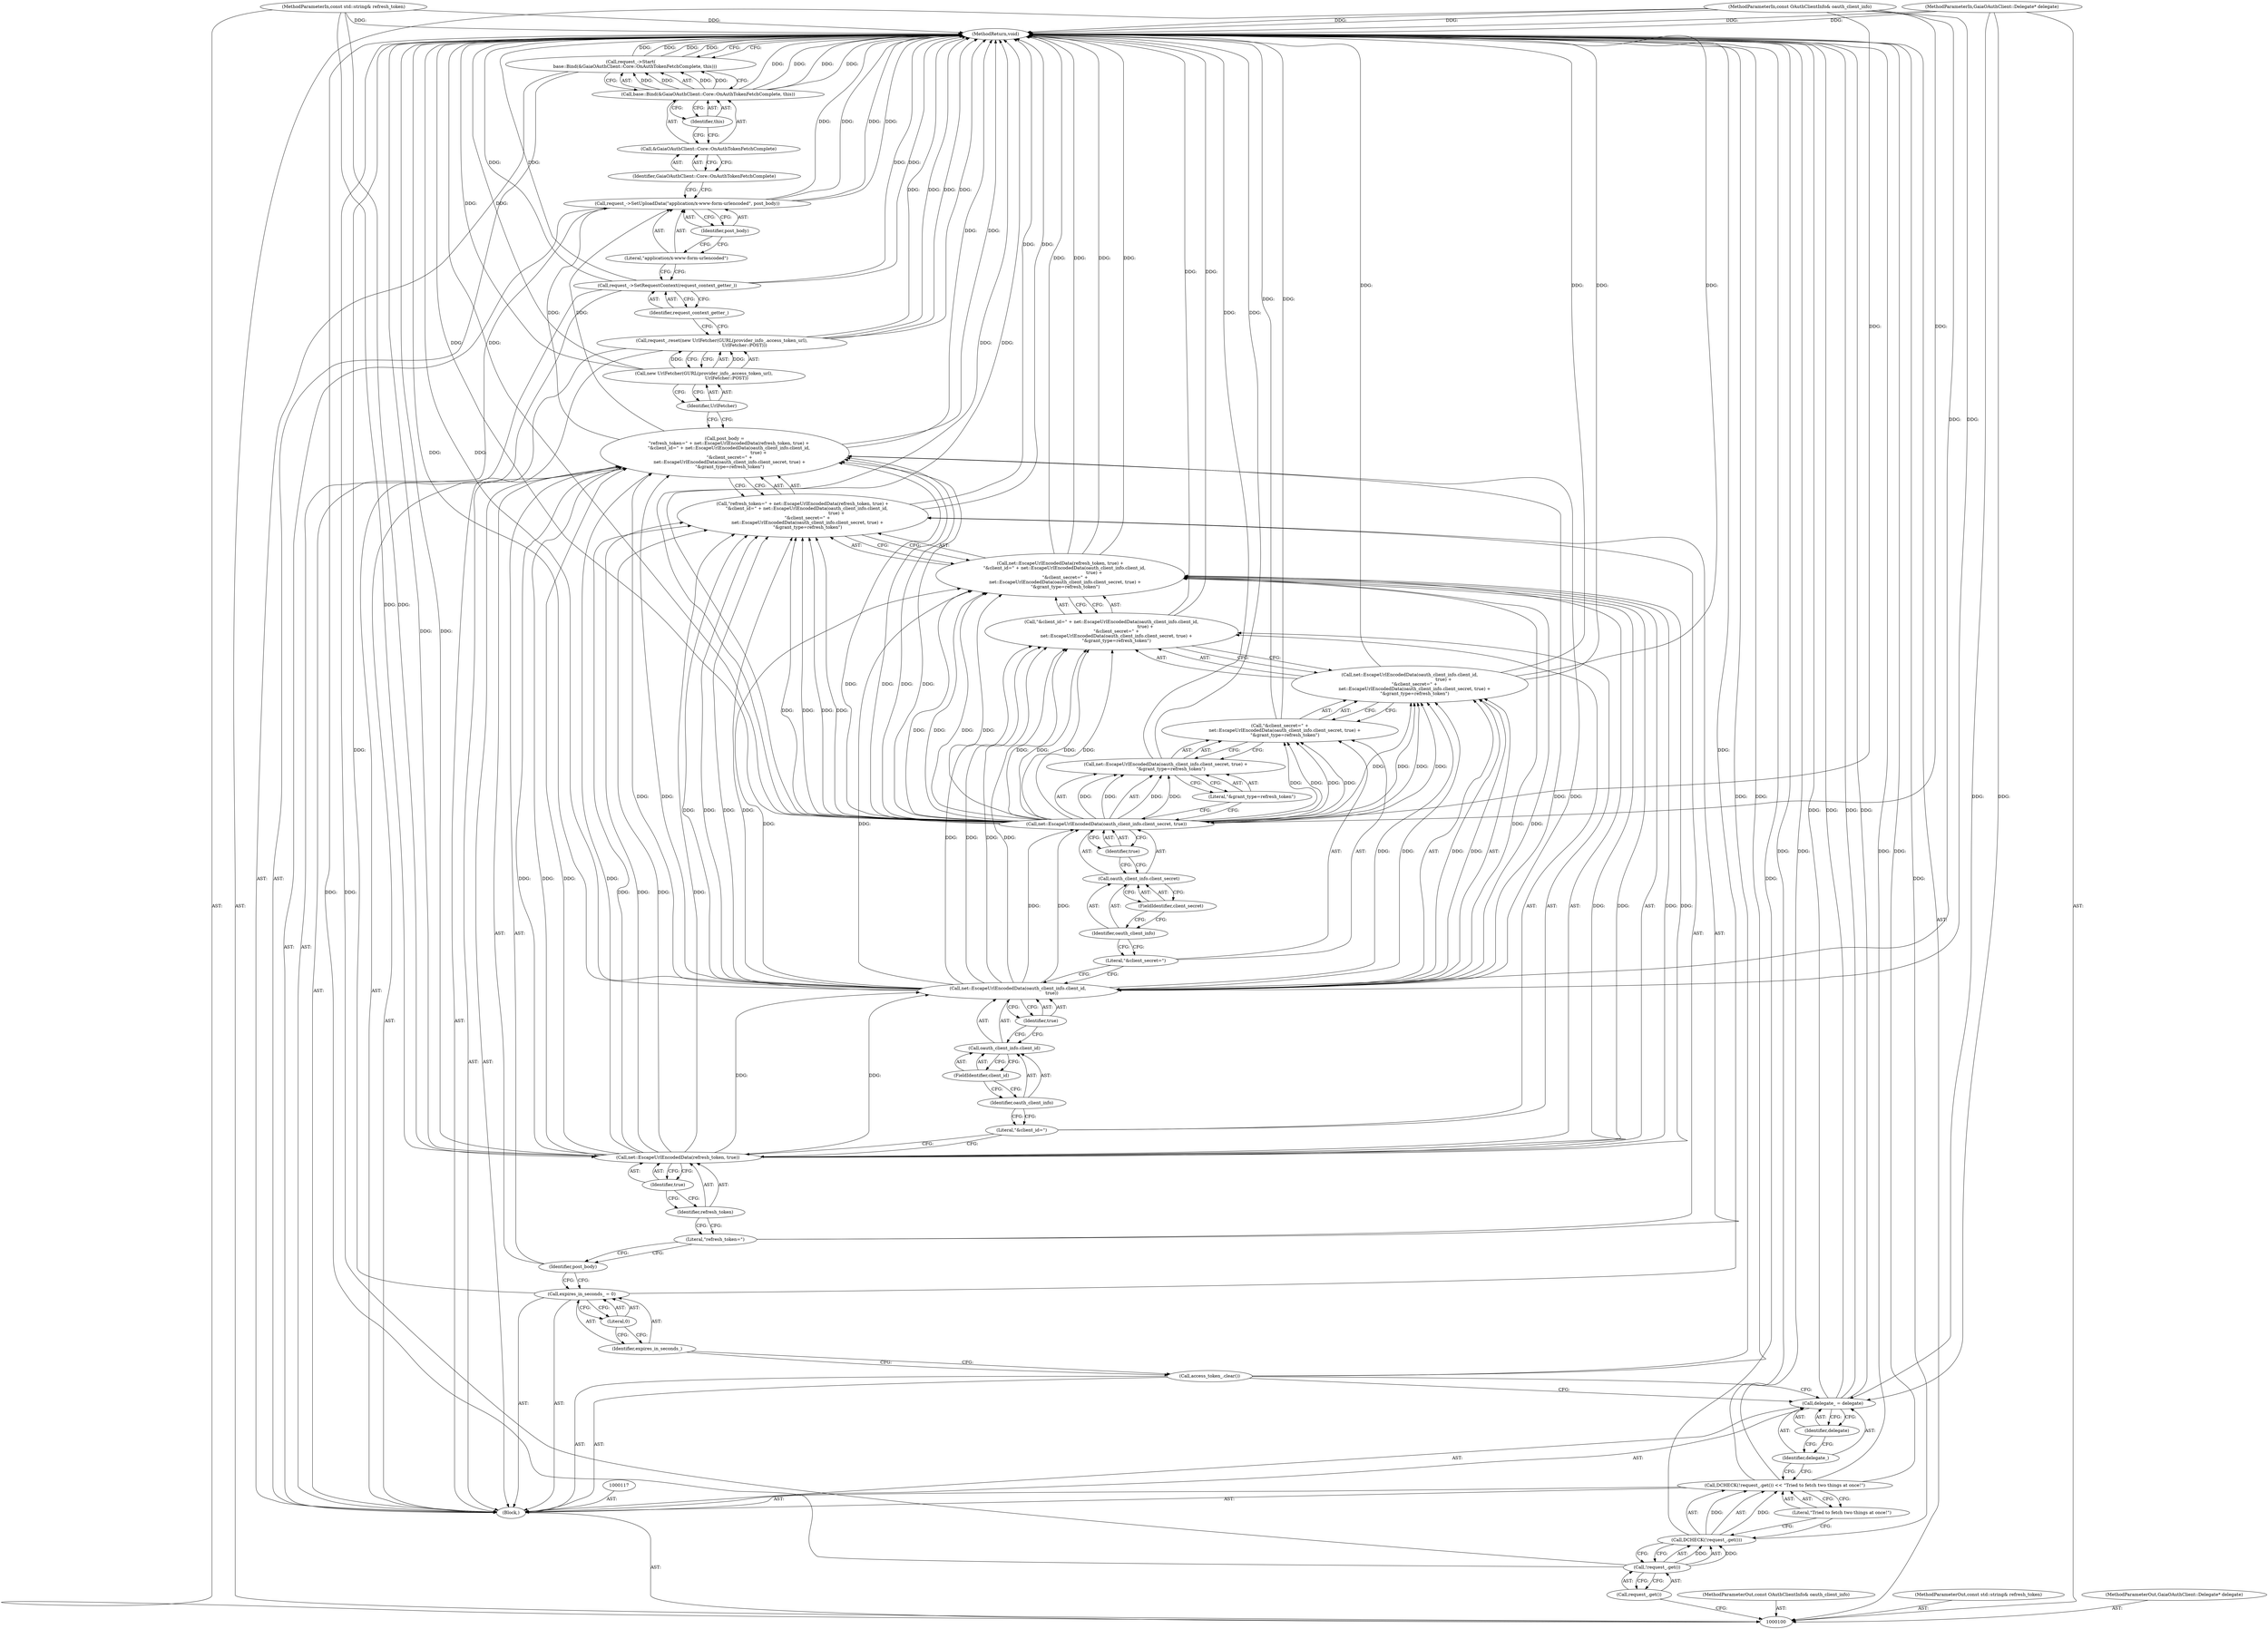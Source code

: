 digraph "1_Chrome_7cf563aba8f4b3bab68e9bfe43824d952241dcf7_3" {
"1000156" [label="(MethodReturn,void)"];
"1000114" [label="(Call,expires_in_seconds_ = 0)"];
"1000115" [label="(Identifier,expires_in_seconds_)"];
"1000116" [label="(Literal,0)"];
"1000118" [label="(Call,post_body =\n      \"refresh_token=\" + net::EscapeUrlEncodedData(refresh_token, true) +\n      \"&client_id=\" + net::EscapeUrlEncodedData(oauth_client_info.client_id,\n                                                true) +\n       \"&client_secret=\" +\n       net::EscapeUrlEncodedData(oauth_client_info.client_secret, true) +\n       \"&grant_type=refresh_token\")"];
"1000119" [label="(Identifier,post_body)"];
"1000122" [label="(Call,net::EscapeUrlEncodedData(refresh_token, true) +\n      \"&client_id=\" + net::EscapeUrlEncodedData(oauth_client_info.client_id,\n                                                true) +\n       \"&client_secret=\" +\n       net::EscapeUrlEncodedData(oauth_client_info.client_secret, true) +\n       \"&grant_type=refresh_token\")"];
"1000123" [label="(Call,net::EscapeUrlEncodedData(refresh_token, true))"];
"1000124" [label="(Identifier,refresh_token)"];
"1000120" [label="(Call,\"refresh_token=\" + net::EscapeUrlEncodedData(refresh_token, true) +\n      \"&client_id=\" + net::EscapeUrlEncodedData(oauth_client_info.client_id,\n                                                true) +\n       \"&client_secret=\" +\n       net::EscapeUrlEncodedData(oauth_client_info.client_secret, true) +\n       \"&grant_type=refresh_token\")"];
"1000121" [label="(Literal,\"refresh_token=\")"];
"1000125" [label="(Identifier,true)"];
"1000128" [label="(Call,net::EscapeUrlEncodedData(oauth_client_info.client_id,\n                                                true) +\n       \"&client_secret=\" +\n       net::EscapeUrlEncodedData(oauth_client_info.client_secret, true) +\n       \"&grant_type=refresh_token\")"];
"1000129" [label="(Call,net::EscapeUrlEncodedData(oauth_client_info.client_id,\n                                                true))"];
"1000130" [label="(Call,oauth_client_info.client_id)"];
"1000131" [label="(Identifier,oauth_client_info)"];
"1000126" [label="(Call,\"&client_id=\" + net::EscapeUrlEncodedData(oauth_client_info.client_id,\n                                                true) +\n       \"&client_secret=\" +\n       net::EscapeUrlEncodedData(oauth_client_info.client_secret, true) +\n       \"&grant_type=refresh_token\")"];
"1000127" [label="(Literal,\"&client_id=\")"];
"1000132" [label="(FieldIdentifier,client_id)"];
"1000133" [label="(Identifier,true)"];
"1000134" [label="(Call,\"&client_secret=\" +\n       net::EscapeUrlEncodedData(oauth_client_info.client_secret, true) +\n       \"&grant_type=refresh_token\")"];
"1000135" [label="(Literal,\"&client_secret=\")"];
"1000138" [label="(Call,oauth_client_info.client_secret)"];
"1000139" [label="(Identifier,oauth_client_info)"];
"1000140" [label="(FieldIdentifier,client_secret)"];
"1000141" [label="(Identifier,true)"];
"1000136" [label="(Call,net::EscapeUrlEncodedData(oauth_client_info.client_secret, true) +\n       \"&grant_type=refresh_token\")"];
"1000137" [label="(Call,net::EscapeUrlEncodedData(oauth_client_info.client_secret, true))"];
"1000142" [label="(Literal,\"&grant_type=refresh_token\")"];
"1000144" [label="(Call,new UrlFetcher(GURL(provider_info_.access_token_url),\n                                UrlFetcher::POST))"];
"1000143" [label="(Call,request_.reset(new UrlFetcher(GURL(provider_info_.access_token_url),\n                                UrlFetcher::POST)))"];
"1000145" [label="(Identifier,UrlFetcher)"];
"1000101" [label="(MethodParameterIn,const OAuthClientInfo& oauth_client_info)"];
"1000235" [label="(MethodParameterOut,const OAuthClientInfo& oauth_client_info)"];
"1000146" [label="(Call,request_->SetRequestContext(request_context_getter_))"];
"1000147" [label="(Identifier,request_context_getter_)"];
"1000149" [label="(Literal,\"application/x-www-form-urlencoded\")"];
"1000148" [label="(Call,request_->SetUploadData(\"application/x-www-form-urlencoded\", post_body))"];
"1000150" [label="(Identifier,post_body)"];
"1000151" [label="(Call,request_->Start(\n      base::Bind(&GaiaOAuthClient::Core::OnAuthTokenFetchComplete, this)))"];
"1000153" [label="(Call,&GaiaOAuthClient::Core::OnAuthTokenFetchComplete)"];
"1000154" [label="(Identifier,GaiaOAuthClient::Core::OnAuthTokenFetchComplete)"];
"1000152" [label="(Call,base::Bind(&GaiaOAuthClient::Core::OnAuthTokenFetchComplete, this))"];
"1000155" [label="(Identifier,this)"];
"1000102" [label="(MethodParameterIn,const std::string& refresh_token)"];
"1000236" [label="(MethodParameterOut,const std::string& refresh_token)"];
"1000103" [label="(MethodParameterIn,GaiaOAuthClient::Delegate* delegate)"];
"1000237" [label="(MethodParameterOut,GaiaOAuthClient::Delegate* delegate)"];
"1000104" [label="(Block,)"];
"1000108" [label="(Call,request_.get())"];
"1000105" [label="(Call,DCHECK(!request_.get()) << \"Tried to fetch two things at once!\")"];
"1000106" [label="(Call,DCHECK(!request_.get()))"];
"1000109" [label="(Literal,\"Tried to fetch two things at once!\")"];
"1000107" [label="(Call,!request_.get())"];
"1000112" [label="(Identifier,delegate)"];
"1000110" [label="(Call,delegate_ = delegate)"];
"1000111" [label="(Identifier,delegate_)"];
"1000113" [label="(Call,access_token_.clear())"];
"1000156" -> "1000100"  [label="AST: "];
"1000156" -> "1000151"  [label="CFG: "];
"1000107" -> "1000156"  [label="DDG: "];
"1000105" -> "1000156"  [label="DDG: "];
"1000105" -> "1000156"  [label="DDG: "];
"1000151" -> "1000156"  [label="DDG: "];
"1000151" -> "1000156"  [label="DDG: "];
"1000114" -> "1000156"  [label="DDG: "];
"1000148" -> "1000156"  [label="DDG: "];
"1000148" -> "1000156"  [label="DDG: "];
"1000152" -> "1000156"  [label="DDG: "];
"1000152" -> "1000156"  [label="DDG: "];
"1000146" -> "1000156"  [label="DDG: "];
"1000146" -> "1000156"  [label="DDG: "];
"1000123" -> "1000156"  [label="DDG: "];
"1000129" -> "1000156"  [label="DDG: "];
"1000122" -> "1000156"  [label="DDG: "];
"1000122" -> "1000156"  [label="DDG: "];
"1000106" -> "1000156"  [label="DDG: "];
"1000137" -> "1000156"  [label="DDG: "];
"1000137" -> "1000156"  [label="DDG: "];
"1000128" -> "1000156"  [label="DDG: "];
"1000128" -> "1000156"  [label="DDG: "];
"1000103" -> "1000156"  [label="DDG: "];
"1000143" -> "1000156"  [label="DDG: "];
"1000143" -> "1000156"  [label="DDG: "];
"1000102" -> "1000156"  [label="DDG: "];
"1000110" -> "1000156"  [label="DDG: "];
"1000110" -> "1000156"  [label="DDG: "];
"1000113" -> "1000156"  [label="DDG: "];
"1000101" -> "1000156"  [label="DDG: "];
"1000118" -> "1000156"  [label="DDG: "];
"1000134" -> "1000156"  [label="DDG: "];
"1000120" -> "1000156"  [label="DDG: "];
"1000144" -> "1000156"  [label="DDG: "];
"1000126" -> "1000156"  [label="DDG: "];
"1000136" -> "1000156"  [label="DDG: "];
"1000114" -> "1000104"  [label="AST: "];
"1000114" -> "1000116"  [label="CFG: "];
"1000115" -> "1000114"  [label="AST: "];
"1000116" -> "1000114"  [label="AST: "];
"1000119" -> "1000114"  [label="CFG: "];
"1000114" -> "1000156"  [label="DDG: "];
"1000115" -> "1000114"  [label="AST: "];
"1000115" -> "1000113"  [label="CFG: "];
"1000116" -> "1000115"  [label="CFG: "];
"1000116" -> "1000114"  [label="AST: "];
"1000116" -> "1000115"  [label="CFG: "];
"1000114" -> "1000116"  [label="CFG: "];
"1000118" -> "1000104"  [label="AST: "];
"1000118" -> "1000120"  [label="CFG: "];
"1000119" -> "1000118"  [label="AST: "];
"1000120" -> "1000118"  [label="AST: "];
"1000145" -> "1000118"  [label="CFG: "];
"1000118" -> "1000156"  [label="DDG: "];
"1000123" -> "1000118"  [label="DDG: "];
"1000123" -> "1000118"  [label="DDG: "];
"1000129" -> "1000118"  [label="DDG: "];
"1000129" -> "1000118"  [label="DDG: "];
"1000137" -> "1000118"  [label="DDG: "];
"1000137" -> "1000118"  [label="DDG: "];
"1000118" -> "1000148"  [label="DDG: "];
"1000119" -> "1000118"  [label="AST: "];
"1000119" -> "1000114"  [label="CFG: "];
"1000121" -> "1000119"  [label="CFG: "];
"1000122" -> "1000120"  [label="AST: "];
"1000122" -> "1000126"  [label="CFG: "];
"1000123" -> "1000122"  [label="AST: "];
"1000126" -> "1000122"  [label="AST: "];
"1000120" -> "1000122"  [label="CFG: "];
"1000122" -> "1000156"  [label="DDG: "];
"1000122" -> "1000156"  [label="DDG: "];
"1000123" -> "1000122"  [label="DDG: "];
"1000123" -> "1000122"  [label="DDG: "];
"1000129" -> "1000122"  [label="DDG: "];
"1000129" -> "1000122"  [label="DDG: "];
"1000137" -> "1000122"  [label="DDG: "];
"1000137" -> "1000122"  [label="DDG: "];
"1000123" -> "1000122"  [label="AST: "];
"1000123" -> "1000125"  [label="CFG: "];
"1000124" -> "1000123"  [label="AST: "];
"1000125" -> "1000123"  [label="AST: "];
"1000127" -> "1000123"  [label="CFG: "];
"1000123" -> "1000156"  [label="DDG: "];
"1000123" -> "1000118"  [label="DDG: "];
"1000123" -> "1000118"  [label="DDG: "];
"1000123" -> "1000120"  [label="DDG: "];
"1000123" -> "1000120"  [label="DDG: "];
"1000123" -> "1000122"  [label="DDG: "];
"1000123" -> "1000122"  [label="DDG: "];
"1000102" -> "1000123"  [label="DDG: "];
"1000123" -> "1000129"  [label="DDG: "];
"1000124" -> "1000123"  [label="AST: "];
"1000124" -> "1000121"  [label="CFG: "];
"1000125" -> "1000124"  [label="CFG: "];
"1000120" -> "1000118"  [label="AST: "];
"1000120" -> "1000122"  [label="CFG: "];
"1000121" -> "1000120"  [label="AST: "];
"1000122" -> "1000120"  [label="AST: "];
"1000118" -> "1000120"  [label="CFG: "];
"1000120" -> "1000156"  [label="DDG: "];
"1000123" -> "1000120"  [label="DDG: "];
"1000123" -> "1000120"  [label="DDG: "];
"1000129" -> "1000120"  [label="DDG: "];
"1000129" -> "1000120"  [label="DDG: "];
"1000137" -> "1000120"  [label="DDG: "];
"1000137" -> "1000120"  [label="DDG: "];
"1000121" -> "1000120"  [label="AST: "];
"1000121" -> "1000119"  [label="CFG: "];
"1000124" -> "1000121"  [label="CFG: "];
"1000125" -> "1000123"  [label="AST: "];
"1000125" -> "1000124"  [label="CFG: "];
"1000123" -> "1000125"  [label="CFG: "];
"1000128" -> "1000126"  [label="AST: "];
"1000128" -> "1000134"  [label="CFG: "];
"1000129" -> "1000128"  [label="AST: "];
"1000134" -> "1000128"  [label="AST: "];
"1000126" -> "1000128"  [label="CFG: "];
"1000128" -> "1000156"  [label="DDG: "];
"1000128" -> "1000156"  [label="DDG: "];
"1000129" -> "1000128"  [label="DDG: "];
"1000129" -> "1000128"  [label="DDG: "];
"1000137" -> "1000128"  [label="DDG: "];
"1000137" -> "1000128"  [label="DDG: "];
"1000129" -> "1000128"  [label="AST: "];
"1000129" -> "1000133"  [label="CFG: "];
"1000130" -> "1000129"  [label="AST: "];
"1000133" -> "1000129"  [label="AST: "];
"1000135" -> "1000129"  [label="CFG: "];
"1000129" -> "1000156"  [label="DDG: "];
"1000129" -> "1000118"  [label="DDG: "];
"1000129" -> "1000118"  [label="DDG: "];
"1000129" -> "1000120"  [label="DDG: "];
"1000129" -> "1000120"  [label="DDG: "];
"1000129" -> "1000122"  [label="DDG: "];
"1000129" -> "1000122"  [label="DDG: "];
"1000129" -> "1000126"  [label="DDG: "];
"1000129" -> "1000126"  [label="DDG: "];
"1000129" -> "1000128"  [label="DDG: "];
"1000129" -> "1000128"  [label="DDG: "];
"1000101" -> "1000129"  [label="DDG: "];
"1000123" -> "1000129"  [label="DDG: "];
"1000129" -> "1000137"  [label="DDG: "];
"1000130" -> "1000129"  [label="AST: "];
"1000130" -> "1000132"  [label="CFG: "];
"1000131" -> "1000130"  [label="AST: "];
"1000132" -> "1000130"  [label="AST: "];
"1000133" -> "1000130"  [label="CFG: "];
"1000131" -> "1000130"  [label="AST: "];
"1000131" -> "1000127"  [label="CFG: "];
"1000132" -> "1000131"  [label="CFG: "];
"1000126" -> "1000122"  [label="AST: "];
"1000126" -> "1000128"  [label="CFG: "];
"1000127" -> "1000126"  [label="AST: "];
"1000128" -> "1000126"  [label="AST: "];
"1000122" -> "1000126"  [label="CFG: "];
"1000126" -> "1000156"  [label="DDG: "];
"1000129" -> "1000126"  [label="DDG: "];
"1000129" -> "1000126"  [label="DDG: "];
"1000137" -> "1000126"  [label="DDG: "];
"1000137" -> "1000126"  [label="DDG: "];
"1000127" -> "1000126"  [label="AST: "];
"1000127" -> "1000123"  [label="CFG: "];
"1000131" -> "1000127"  [label="CFG: "];
"1000132" -> "1000130"  [label="AST: "];
"1000132" -> "1000131"  [label="CFG: "];
"1000130" -> "1000132"  [label="CFG: "];
"1000133" -> "1000129"  [label="AST: "];
"1000133" -> "1000130"  [label="CFG: "];
"1000129" -> "1000133"  [label="CFG: "];
"1000134" -> "1000128"  [label="AST: "];
"1000134" -> "1000136"  [label="CFG: "];
"1000135" -> "1000134"  [label="AST: "];
"1000136" -> "1000134"  [label="AST: "];
"1000128" -> "1000134"  [label="CFG: "];
"1000134" -> "1000156"  [label="DDG: "];
"1000137" -> "1000134"  [label="DDG: "];
"1000137" -> "1000134"  [label="DDG: "];
"1000135" -> "1000134"  [label="AST: "];
"1000135" -> "1000129"  [label="CFG: "];
"1000139" -> "1000135"  [label="CFG: "];
"1000138" -> "1000137"  [label="AST: "];
"1000138" -> "1000140"  [label="CFG: "];
"1000139" -> "1000138"  [label="AST: "];
"1000140" -> "1000138"  [label="AST: "];
"1000141" -> "1000138"  [label="CFG: "];
"1000139" -> "1000138"  [label="AST: "];
"1000139" -> "1000135"  [label="CFG: "];
"1000140" -> "1000139"  [label="CFG: "];
"1000140" -> "1000138"  [label="AST: "];
"1000140" -> "1000139"  [label="CFG: "];
"1000138" -> "1000140"  [label="CFG: "];
"1000141" -> "1000137"  [label="AST: "];
"1000141" -> "1000138"  [label="CFG: "];
"1000137" -> "1000141"  [label="CFG: "];
"1000136" -> "1000134"  [label="AST: "];
"1000136" -> "1000142"  [label="CFG: "];
"1000137" -> "1000136"  [label="AST: "];
"1000142" -> "1000136"  [label="AST: "];
"1000134" -> "1000136"  [label="CFG: "];
"1000136" -> "1000156"  [label="DDG: "];
"1000137" -> "1000136"  [label="DDG: "];
"1000137" -> "1000136"  [label="DDG: "];
"1000137" -> "1000136"  [label="AST: "];
"1000137" -> "1000141"  [label="CFG: "];
"1000138" -> "1000137"  [label="AST: "];
"1000141" -> "1000137"  [label="AST: "];
"1000142" -> "1000137"  [label="CFG: "];
"1000137" -> "1000156"  [label="DDG: "];
"1000137" -> "1000156"  [label="DDG: "];
"1000137" -> "1000118"  [label="DDG: "];
"1000137" -> "1000118"  [label="DDG: "];
"1000137" -> "1000120"  [label="DDG: "];
"1000137" -> "1000120"  [label="DDG: "];
"1000137" -> "1000122"  [label="DDG: "];
"1000137" -> "1000122"  [label="DDG: "];
"1000137" -> "1000126"  [label="DDG: "];
"1000137" -> "1000126"  [label="DDG: "];
"1000137" -> "1000128"  [label="DDG: "];
"1000137" -> "1000128"  [label="DDG: "];
"1000137" -> "1000134"  [label="DDG: "];
"1000137" -> "1000134"  [label="DDG: "];
"1000137" -> "1000136"  [label="DDG: "];
"1000137" -> "1000136"  [label="DDG: "];
"1000101" -> "1000137"  [label="DDG: "];
"1000129" -> "1000137"  [label="DDG: "];
"1000142" -> "1000136"  [label="AST: "];
"1000142" -> "1000137"  [label="CFG: "];
"1000136" -> "1000142"  [label="CFG: "];
"1000144" -> "1000143"  [label="AST: "];
"1000144" -> "1000145"  [label="CFG: "];
"1000145" -> "1000144"  [label="AST: "];
"1000143" -> "1000144"  [label="CFG: "];
"1000144" -> "1000156"  [label="DDG: "];
"1000144" -> "1000143"  [label="DDG: "];
"1000143" -> "1000104"  [label="AST: "];
"1000143" -> "1000144"  [label="CFG: "];
"1000144" -> "1000143"  [label="AST: "];
"1000147" -> "1000143"  [label="CFG: "];
"1000143" -> "1000156"  [label="DDG: "];
"1000143" -> "1000156"  [label="DDG: "];
"1000144" -> "1000143"  [label="DDG: "];
"1000145" -> "1000144"  [label="AST: "];
"1000145" -> "1000118"  [label="CFG: "];
"1000144" -> "1000145"  [label="CFG: "];
"1000101" -> "1000100"  [label="AST: "];
"1000101" -> "1000156"  [label="DDG: "];
"1000101" -> "1000129"  [label="DDG: "];
"1000101" -> "1000137"  [label="DDG: "];
"1000235" -> "1000100"  [label="AST: "];
"1000146" -> "1000104"  [label="AST: "];
"1000146" -> "1000147"  [label="CFG: "];
"1000147" -> "1000146"  [label="AST: "];
"1000149" -> "1000146"  [label="CFG: "];
"1000146" -> "1000156"  [label="DDG: "];
"1000146" -> "1000156"  [label="DDG: "];
"1000147" -> "1000146"  [label="AST: "];
"1000147" -> "1000143"  [label="CFG: "];
"1000146" -> "1000147"  [label="CFG: "];
"1000149" -> "1000148"  [label="AST: "];
"1000149" -> "1000146"  [label="CFG: "];
"1000150" -> "1000149"  [label="CFG: "];
"1000148" -> "1000104"  [label="AST: "];
"1000148" -> "1000150"  [label="CFG: "];
"1000149" -> "1000148"  [label="AST: "];
"1000150" -> "1000148"  [label="AST: "];
"1000154" -> "1000148"  [label="CFG: "];
"1000148" -> "1000156"  [label="DDG: "];
"1000148" -> "1000156"  [label="DDG: "];
"1000118" -> "1000148"  [label="DDG: "];
"1000150" -> "1000148"  [label="AST: "];
"1000150" -> "1000149"  [label="CFG: "];
"1000148" -> "1000150"  [label="CFG: "];
"1000151" -> "1000104"  [label="AST: "];
"1000151" -> "1000152"  [label="CFG: "];
"1000152" -> "1000151"  [label="AST: "];
"1000156" -> "1000151"  [label="CFG: "];
"1000151" -> "1000156"  [label="DDG: "];
"1000151" -> "1000156"  [label="DDG: "];
"1000152" -> "1000151"  [label="DDG: "];
"1000152" -> "1000151"  [label="DDG: "];
"1000153" -> "1000152"  [label="AST: "];
"1000153" -> "1000154"  [label="CFG: "];
"1000154" -> "1000153"  [label="AST: "];
"1000155" -> "1000153"  [label="CFG: "];
"1000154" -> "1000153"  [label="AST: "];
"1000154" -> "1000148"  [label="CFG: "];
"1000153" -> "1000154"  [label="CFG: "];
"1000152" -> "1000151"  [label="AST: "];
"1000152" -> "1000155"  [label="CFG: "];
"1000153" -> "1000152"  [label="AST: "];
"1000155" -> "1000152"  [label="AST: "];
"1000151" -> "1000152"  [label="CFG: "];
"1000152" -> "1000156"  [label="DDG: "];
"1000152" -> "1000156"  [label="DDG: "];
"1000152" -> "1000151"  [label="DDG: "];
"1000152" -> "1000151"  [label="DDG: "];
"1000155" -> "1000152"  [label="AST: "];
"1000155" -> "1000153"  [label="CFG: "];
"1000152" -> "1000155"  [label="CFG: "];
"1000102" -> "1000100"  [label="AST: "];
"1000102" -> "1000156"  [label="DDG: "];
"1000102" -> "1000123"  [label="DDG: "];
"1000236" -> "1000100"  [label="AST: "];
"1000103" -> "1000100"  [label="AST: "];
"1000103" -> "1000156"  [label="DDG: "];
"1000103" -> "1000110"  [label="DDG: "];
"1000237" -> "1000100"  [label="AST: "];
"1000104" -> "1000100"  [label="AST: "];
"1000105" -> "1000104"  [label="AST: "];
"1000110" -> "1000104"  [label="AST: "];
"1000113" -> "1000104"  [label="AST: "];
"1000114" -> "1000104"  [label="AST: "];
"1000117" -> "1000104"  [label="AST: "];
"1000118" -> "1000104"  [label="AST: "];
"1000143" -> "1000104"  [label="AST: "];
"1000146" -> "1000104"  [label="AST: "];
"1000148" -> "1000104"  [label="AST: "];
"1000151" -> "1000104"  [label="AST: "];
"1000108" -> "1000107"  [label="AST: "];
"1000108" -> "1000100"  [label="CFG: "];
"1000107" -> "1000108"  [label="CFG: "];
"1000105" -> "1000104"  [label="AST: "];
"1000105" -> "1000109"  [label="CFG: "];
"1000106" -> "1000105"  [label="AST: "];
"1000109" -> "1000105"  [label="AST: "];
"1000111" -> "1000105"  [label="CFG: "];
"1000105" -> "1000156"  [label="DDG: "];
"1000105" -> "1000156"  [label="DDG: "];
"1000106" -> "1000105"  [label="DDG: "];
"1000106" -> "1000105"  [label="AST: "];
"1000106" -> "1000107"  [label="CFG: "];
"1000107" -> "1000106"  [label="AST: "];
"1000109" -> "1000106"  [label="CFG: "];
"1000106" -> "1000156"  [label="DDG: "];
"1000106" -> "1000105"  [label="DDG: "];
"1000107" -> "1000106"  [label="DDG: "];
"1000109" -> "1000105"  [label="AST: "];
"1000109" -> "1000106"  [label="CFG: "];
"1000105" -> "1000109"  [label="CFG: "];
"1000107" -> "1000106"  [label="AST: "];
"1000107" -> "1000108"  [label="CFG: "];
"1000108" -> "1000107"  [label="AST: "];
"1000106" -> "1000107"  [label="CFG: "];
"1000107" -> "1000156"  [label="DDG: "];
"1000107" -> "1000106"  [label="DDG: "];
"1000112" -> "1000110"  [label="AST: "];
"1000112" -> "1000111"  [label="CFG: "];
"1000110" -> "1000112"  [label="CFG: "];
"1000110" -> "1000104"  [label="AST: "];
"1000110" -> "1000112"  [label="CFG: "];
"1000111" -> "1000110"  [label="AST: "];
"1000112" -> "1000110"  [label="AST: "];
"1000113" -> "1000110"  [label="CFG: "];
"1000110" -> "1000156"  [label="DDG: "];
"1000110" -> "1000156"  [label="DDG: "];
"1000103" -> "1000110"  [label="DDG: "];
"1000111" -> "1000110"  [label="AST: "];
"1000111" -> "1000105"  [label="CFG: "];
"1000112" -> "1000111"  [label="CFG: "];
"1000113" -> "1000104"  [label="AST: "];
"1000113" -> "1000110"  [label="CFG: "];
"1000115" -> "1000113"  [label="CFG: "];
"1000113" -> "1000156"  [label="DDG: "];
}

